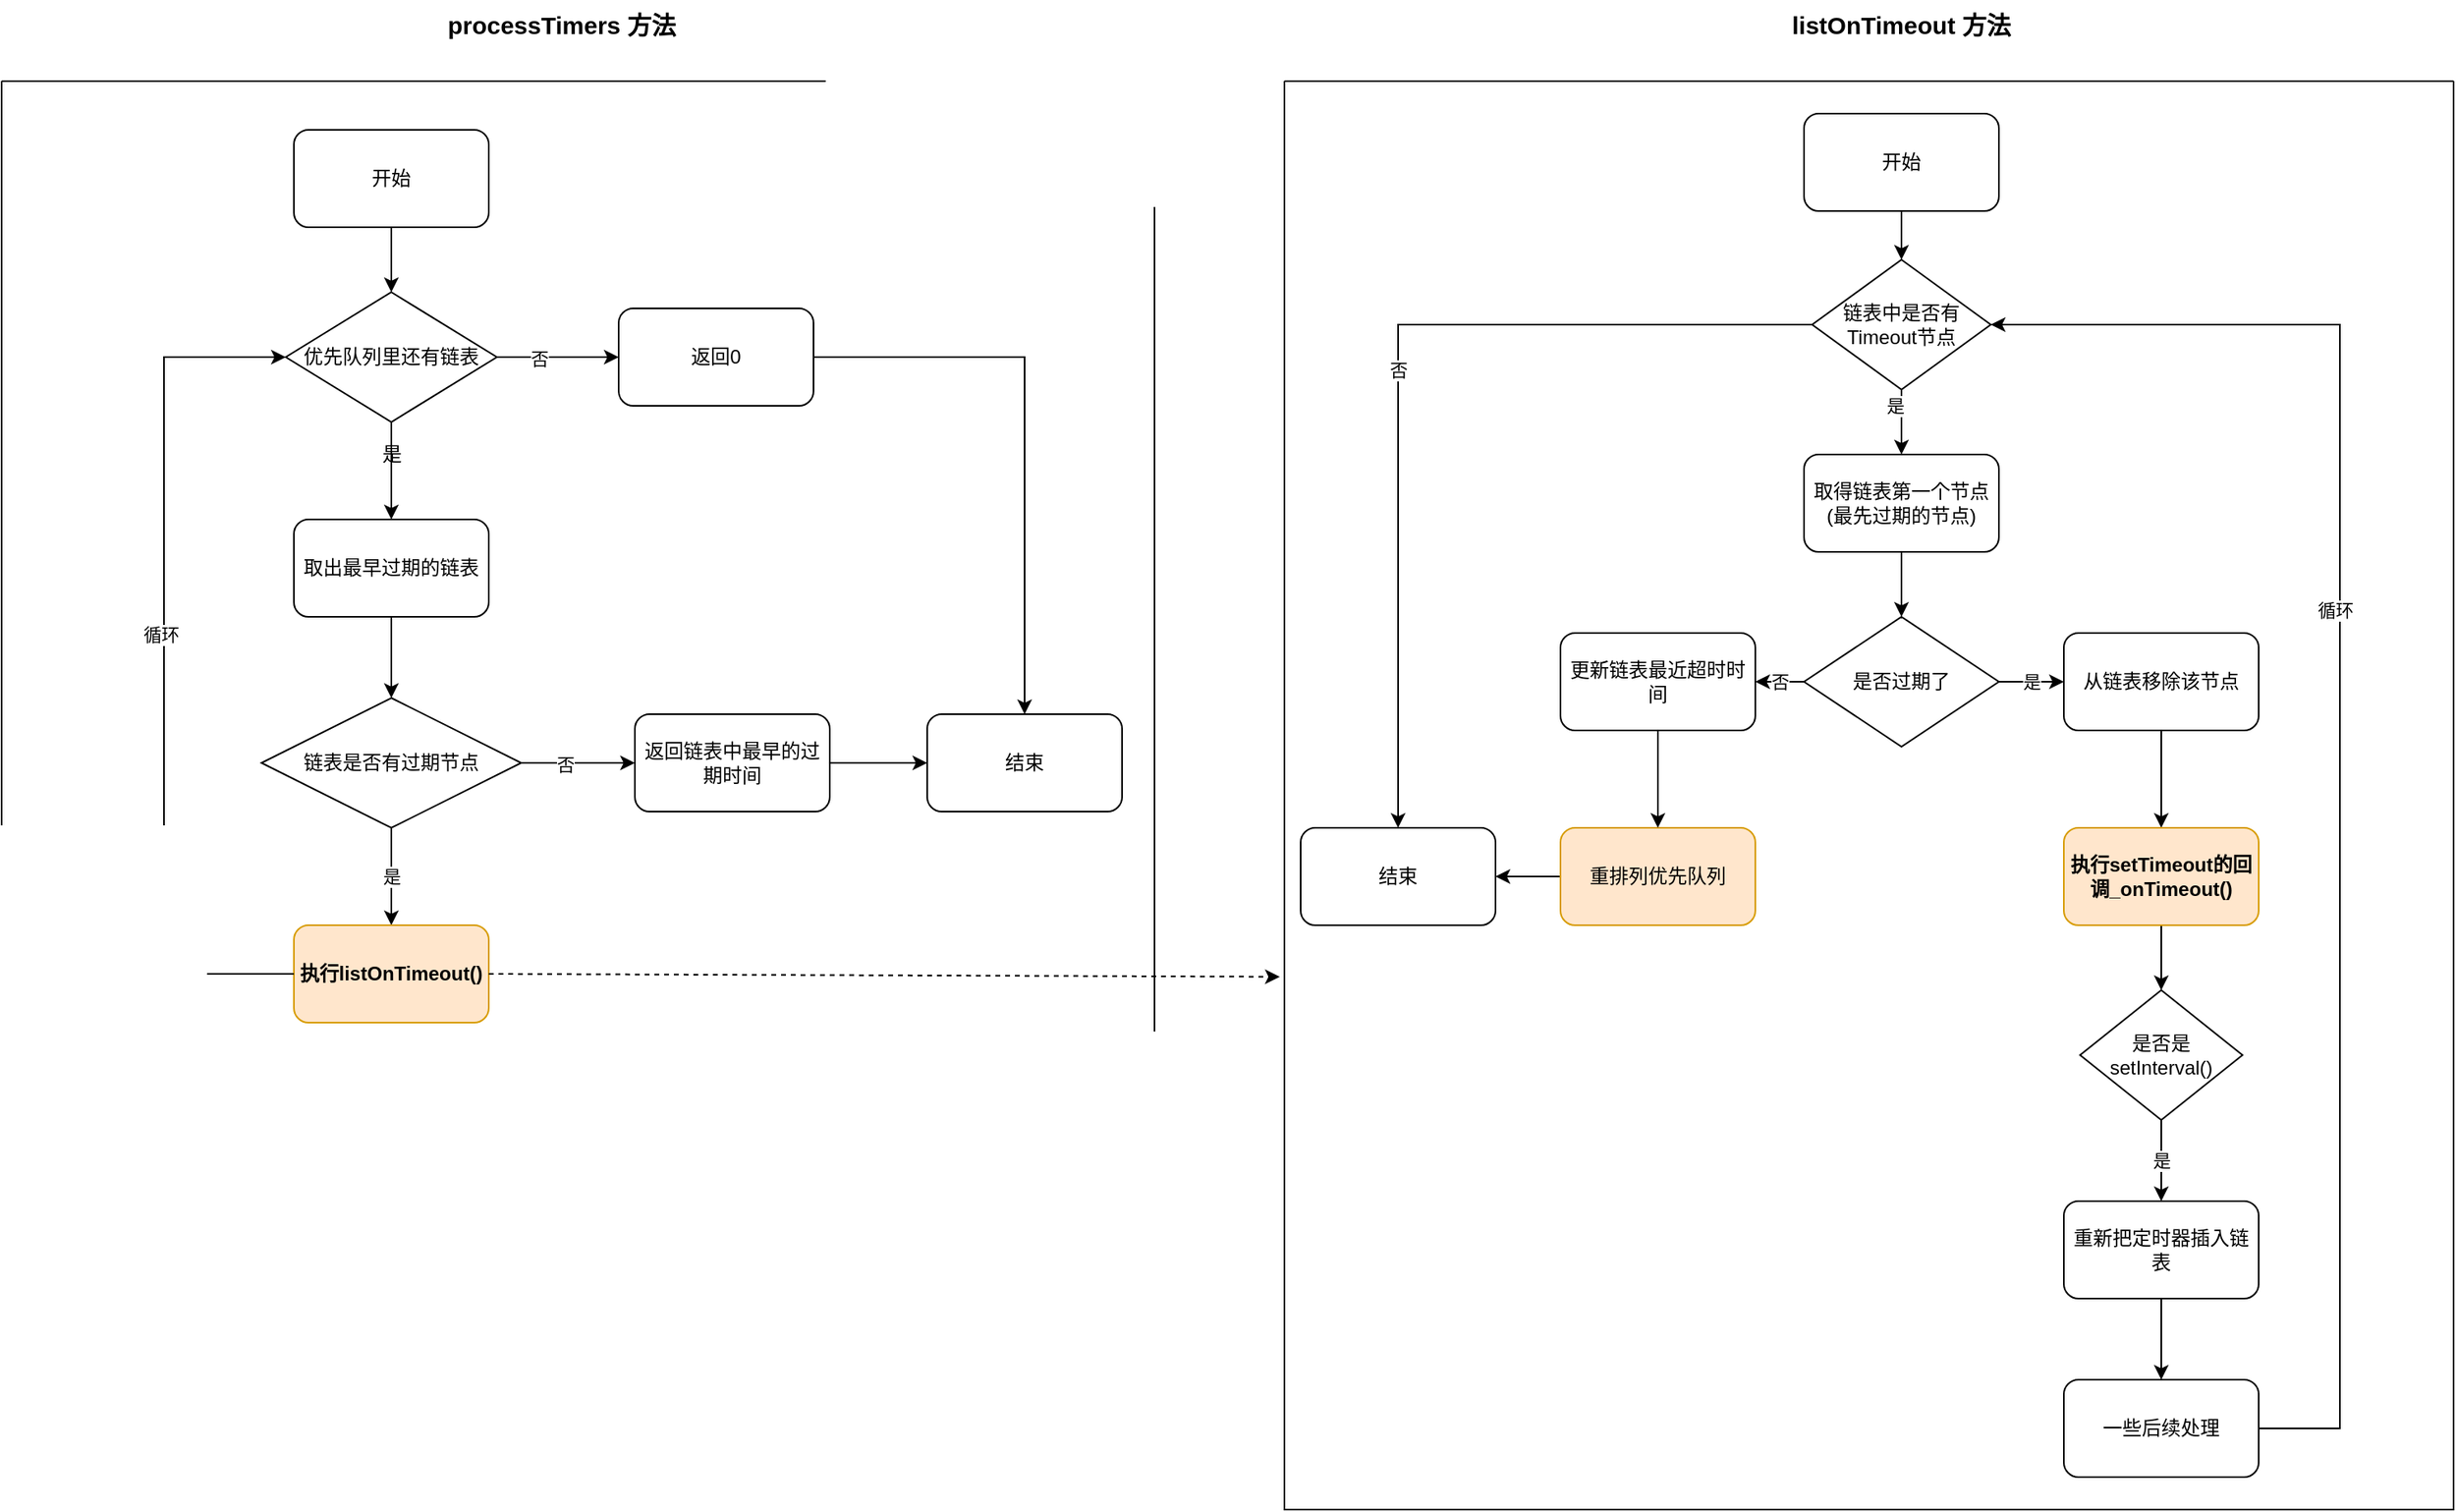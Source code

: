 <mxfile version="21.1.4" type="device">
  <diagram name="第 1 页" id="8uL3SzP6VKNBtvJ__i0S">
    <mxGraphModel dx="1590" dy="773" grid="1" gridSize="10" guides="1" tooltips="1" connect="1" arrows="1" fold="1" page="1" pageScale="1" pageWidth="3300" pageHeight="4681" math="0" shadow="0">
      <root>
        <mxCell id="0" />
        <mxCell id="1" parent="0" />
        <mxCell id="lzpOJtZnD-cY0IetTTwC-4" value="" style="edgeStyle=orthogonalEdgeStyle;rounded=0;orthogonalLoop=1;jettySize=auto;html=1;" edge="1" parent="1" source="lzpOJtZnD-cY0IetTTwC-1" target="lzpOJtZnD-cY0IetTTwC-2">
          <mxGeometry relative="1" as="geometry" />
        </mxCell>
        <mxCell id="lzpOJtZnD-cY0IetTTwC-1" value="开始" style="rounded=1;whiteSpace=wrap;html=1;" vertex="1" parent="1">
          <mxGeometry x="320" y="160" width="120" height="60" as="geometry" />
        </mxCell>
        <mxCell id="lzpOJtZnD-cY0IetTTwC-5" value="" style="edgeStyle=orthogonalEdgeStyle;rounded=0;orthogonalLoop=1;jettySize=auto;html=1;" edge="1" parent="1" source="lzpOJtZnD-cY0IetTTwC-2" target="lzpOJtZnD-cY0IetTTwC-3">
          <mxGeometry relative="1" as="geometry" />
        </mxCell>
        <mxCell id="lzpOJtZnD-cY0IetTTwC-6" value="否" style="edgeLabel;html=1;align=center;verticalAlign=middle;resizable=0;points=[];" vertex="1" connectable="0" parent="lzpOJtZnD-cY0IetTTwC-5">
          <mxGeometry x="-0.325" relative="1" as="geometry">
            <mxPoint y="1" as="offset" />
          </mxGeometry>
        </mxCell>
        <mxCell id="lzpOJtZnD-cY0IetTTwC-8" value="" style="edgeStyle=orthogonalEdgeStyle;rounded=0;orthogonalLoop=1;jettySize=auto;html=1;" edge="1" parent="1" source="lzpOJtZnD-cY0IetTTwC-2">
          <mxGeometry relative="1" as="geometry">
            <mxPoint x="380" y="400" as="targetPoint" />
          </mxGeometry>
        </mxCell>
        <mxCell id="lzpOJtZnD-cY0IetTTwC-2" value="优先队列里还有链表" style="rhombus;whiteSpace=wrap;html=1;" vertex="1" parent="1">
          <mxGeometry x="315" y="260" width="130" height="80" as="geometry" />
        </mxCell>
        <mxCell id="lzpOJtZnD-cY0IetTTwC-22" value="" style="edgeStyle=orthogonalEdgeStyle;rounded=0;orthogonalLoop=1;jettySize=auto;html=1;" edge="1" parent="1" source="lzpOJtZnD-cY0IetTTwC-3" target="lzpOJtZnD-cY0IetTTwC-21">
          <mxGeometry relative="1" as="geometry" />
        </mxCell>
        <mxCell id="lzpOJtZnD-cY0IetTTwC-3" value="返回0" style="rounded=1;whiteSpace=wrap;html=1;" vertex="1" parent="1">
          <mxGeometry x="520" y="270" width="120" height="60" as="geometry" />
        </mxCell>
        <mxCell id="lzpOJtZnD-cY0IetTTwC-9" value="是" style="text;html=1;align=center;verticalAlign=middle;resizable=0;points=[];autosize=1;strokeColor=none;fillColor=none;" vertex="1" parent="1">
          <mxGeometry x="360" y="345" width="40" height="30" as="geometry" />
        </mxCell>
        <mxCell id="lzpOJtZnD-cY0IetTTwC-13" value="" style="edgeStyle=orthogonalEdgeStyle;rounded=0;orthogonalLoop=1;jettySize=auto;html=1;" edge="1" parent="1" source="lzpOJtZnD-cY0IetTTwC-11" target="lzpOJtZnD-cY0IetTTwC-12">
          <mxGeometry relative="1" as="geometry" />
        </mxCell>
        <mxCell id="lzpOJtZnD-cY0IetTTwC-11" value="取出最早过期的链表" style="rounded=1;whiteSpace=wrap;html=1;" vertex="1" parent="1">
          <mxGeometry x="320" y="400" width="120" height="60" as="geometry" />
        </mxCell>
        <mxCell id="lzpOJtZnD-cY0IetTTwC-15" value="是" style="edgeStyle=orthogonalEdgeStyle;rounded=0;orthogonalLoop=1;jettySize=auto;html=1;" edge="1" parent="1" source="lzpOJtZnD-cY0IetTTwC-12" target="lzpOJtZnD-cY0IetTTwC-14">
          <mxGeometry relative="1" as="geometry" />
        </mxCell>
        <mxCell id="lzpOJtZnD-cY0IetTTwC-17" value="" style="edgeStyle=orthogonalEdgeStyle;rounded=0;orthogonalLoop=1;jettySize=auto;html=1;" edge="1" parent="1" source="lzpOJtZnD-cY0IetTTwC-12" target="lzpOJtZnD-cY0IetTTwC-16">
          <mxGeometry relative="1" as="geometry" />
        </mxCell>
        <mxCell id="lzpOJtZnD-cY0IetTTwC-18" value="否" style="edgeLabel;html=1;align=center;verticalAlign=middle;resizable=0;points=[];" vertex="1" connectable="0" parent="lzpOJtZnD-cY0IetTTwC-17">
          <mxGeometry x="-0.229" relative="1" as="geometry">
            <mxPoint y="1" as="offset" />
          </mxGeometry>
        </mxCell>
        <mxCell id="lzpOJtZnD-cY0IetTTwC-12" value="链表是否有过期节点" style="rhombus;whiteSpace=wrap;html=1;" vertex="1" parent="1">
          <mxGeometry x="300" y="510" width="160" height="80" as="geometry" />
        </mxCell>
        <mxCell id="lzpOJtZnD-cY0IetTTwC-14" value="&lt;b&gt;执行listOnTimeout()&lt;/b&gt;" style="rounded=1;whiteSpace=wrap;html=1;fillColor=#ffe6cc;strokeColor=#d79b00;" vertex="1" parent="1">
          <mxGeometry x="320" y="650" width="120" height="60" as="geometry" />
        </mxCell>
        <mxCell id="lzpOJtZnD-cY0IetTTwC-23" value="" style="edgeStyle=orthogonalEdgeStyle;rounded=0;orthogonalLoop=1;jettySize=auto;html=1;" edge="1" parent="1" source="lzpOJtZnD-cY0IetTTwC-16" target="lzpOJtZnD-cY0IetTTwC-21">
          <mxGeometry relative="1" as="geometry" />
        </mxCell>
        <mxCell id="lzpOJtZnD-cY0IetTTwC-16" value="返回链表中最早的过期时间" style="rounded=1;whiteSpace=wrap;html=1;" vertex="1" parent="1">
          <mxGeometry x="530" y="520" width="120" height="60" as="geometry" />
        </mxCell>
        <mxCell id="lzpOJtZnD-cY0IetTTwC-19" value="" style="endArrow=classic;html=1;rounded=0;exitX=0;exitY=0.5;exitDx=0;exitDy=0;entryX=0;entryY=0.5;entryDx=0;entryDy=0;" edge="1" parent="1" source="lzpOJtZnD-cY0IetTTwC-14" target="lzpOJtZnD-cY0IetTTwC-2">
          <mxGeometry width="50" height="50" relative="1" as="geometry">
            <mxPoint x="120" y="680" as="sourcePoint" />
            <mxPoint x="170" y="630" as="targetPoint" />
            <Array as="points">
              <mxPoint x="240" y="680" />
              <mxPoint x="240" y="300" />
            </Array>
          </mxGeometry>
        </mxCell>
        <mxCell id="lzpOJtZnD-cY0IetTTwC-20" value="循环" style="edgeLabel;html=1;align=center;verticalAlign=middle;resizable=0;points=[];" vertex="1" connectable="0" parent="lzpOJtZnD-cY0IetTTwC-19">
          <mxGeometry x="0.08" y="2" relative="1" as="geometry">
            <mxPoint as="offset" />
          </mxGeometry>
        </mxCell>
        <mxCell id="lzpOJtZnD-cY0IetTTwC-21" value="结束" style="rounded=1;whiteSpace=wrap;html=1;" vertex="1" parent="1">
          <mxGeometry x="710" y="520" width="120" height="60" as="geometry" />
        </mxCell>
        <mxCell id="lzpOJtZnD-cY0IetTTwC-24" value="" style="swimlane;startSize=0;" vertex="1" parent="1">
          <mxGeometry x="140" y="130" width="710" height="610" as="geometry" />
        </mxCell>
        <mxCell id="lzpOJtZnD-cY0IetTTwC-25" value="&lt;b&gt;&lt;font style=&quot;font-size: 15px;&quot;&gt;processTimers 方法&lt;/font&gt;&lt;/b&gt;" style="text;html=1;strokeColor=none;fillColor=none;align=center;verticalAlign=middle;whiteSpace=wrap;rounded=0;" vertex="1" parent="1">
          <mxGeometry x="410" y="80" width="150" height="30" as="geometry" />
        </mxCell>
        <mxCell id="lzpOJtZnD-cY0IetTTwC-30" value="" style="edgeStyle=orthogonalEdgeStyle;rounded=0;orthogonalLoop=1;jettySize=auto;html=1;" edge="1" parent="1" source="lzpOJtZnD-cY0IetTTwC-27" target="lzpOJtZnD-cY0IetTTwC-28">
          <mxGeometry relative="1" as="geometry" />
        </mxCell>
        <mxCell id="lzpOJtZnD-cY0IetTTwC-31" value="是" style="edgeLabel;html=1;align=center;verticalAlign=middle;resizable=0;points=[];" vertex="1" connectable="0" parent="lzpOJtZnD-cY0IetTTwC-30">
          <mxGeometry x="-0.52" y="-4" relative="1" as="geometry">
            <mxPoint as="offset" />
          </mxGeometry>
        </mxCell>
        <mxCell id="lzpOJtZnD-cY0IetTTwC-39" value="否" style="edgeStyle=orthogonalEdgeStyle;rounded=0;orthogonalLoop=1;jettySize=auto;html=1;" edge="1" parent="1" source="lzpOJtZnD-cY0IetTTwC-27" target="lzpOJtZnD-cY0IetTTwC-38">
          <mxGeometry relative="1" as="geometry" />
        </mxCell>
        <mxCell id="lzpOJtZnD-cY0IetTTwC-33" value="" style="edgeStyle=orthogonalEdgeStyle;rounded=0;orthogonalLoop=1;jettySize=auto;html=1;" edge="1" parent="1" source="lzpOJtZnD-cY0IetTTwC-28" target="lzpOJtZnD-cY0IetTTwC-32">
          <mxGeometry relative="1" as="geometry" />
        </mxCell>
        <mxCell id="lzpOJtZnD-cY0IetTTwC-28" value="取得链表第一个节点(最先过期的节点)" style="rounded=1;whiteSpace=wrap;html=1;" vertex="1" parent="1">
          <mxGeometry x="1250" y="360" width="120" height="60" as="geometry" />
        </mxCell>
        <mxCell id="lzpOJtZnD-cY0IetTTwC-35" value="否" style="edgeStyle=orthogonalEdgeStyle;rounded=0;orthogonalLoop=1;jettySize=auto;html=1;" edge="1" parent="1" source="lzpOJtZnD-cY0IetTTwC-32" target="lzpOJtZnD-cY0IetTTwC-34">
          <mxGeometry relative="1" as="geometry" />
        </mxCell>
        <mxCell id="lzpOJtZnD-cY0IetTTwC-37" value="是" style="edgeStyle=orthogonalEdgeStyle;rounded=0;orthogonalLoop=1;jettySize=auto;html=1;" edge="1" parent="1" source="lzpOJtZnD-cY0IetTTwC-32" target="lzpOJtZnD-cY0IetTTwC-36">
          <mxGeometry relative="1" as="geometry" />
        </mxCell>
        <mxCell id="lzpOJtZnD-cY0IetTTwC-32" value="是否过期了" style="rhombus;whiteSpace=wrap;html=1;" vertex="1" parent="1">
          <mxGeometry x="1250" y="460" width="120" height="80" as="geometry" />
        </mxCell>
        <mxCell id="lzpOJtZnD-cY0IetTTwC-53" value="" style="edgeStyle=orthogonalEdgeStyle;rounded=0;orthogonalLoop=1;jettySize=auto;html=1;" edge="1" parent="1" source="lzpOJtZnD-cY0IetTTwC-36" target="lzpOJtZnD-cY0IetTTwC-43">
          <mxGeometry relative="1" as="geometry" />
        </mxCell>
        <mxCell id="lzpOJtZnD-cY0IetTTwC-36" value="从链表移除该节点" style="rounded=1;whiteSpace=wrap;html=1;" vertex="1" parent="1">
          <mxGeometry x="1410" y="470" width="120" height="60" as="geometry" />
        </mxCell>
        <mxCell id="lzpOJtZnD-cY0IetTTwC-38" value="结束" style="rounded=1;whiteSpace=wrap;html=1;" vertex="1" parent="1">
          <mxGeometry x="940" y="590" width="120" height="60" as="geometry" />
        </mxCell>
        <mxCell id="lzpOJtZnD-cY0IetTTwC-42" value="" style="edgeStyle=orthogonalEdgeStyle;rounded=0;orthogonalLoop=1;jettySize=auto;html=1;" edge="1" parent="1" source="lzpOJtZnD-cY0IetTTwC-40" target="lzpOJtZnD-cY0IetTTwC-38">
          <mxGeometry relative="1" as="geometry" />
        </mxCell>
        <mxCell id="lzpOJtZnD-cY0IetTTwC-46" value="" style="edgeStyle=orthogonalEdgeStyle;rounded=0;orthogonalLoop=1;jettySize=auto;html=1;" edge="1" parent="1" source="lzpOJtZnD-cY0IetTTwC-43" target="lzpOJtZnD-cY0IetTTwC-45">
          <mxGeometry relative="1" as="geometry" />
        </mxCell>
        <mxCell id="lzpOJtZnD-cY0IetTTwC-43" value="&lt;b&gt;执行setTimeout的回调_onTimeout()&lt;/b&gt;" style="rounded=1;whiteSpace=wrap;html=1;fillColor=#ffe6cc;strokeColor=#d79b00;" vertex="1" parent="1">
          <mxGeometry x="1410" y="590" width="120" height="60" as="geometry" />
        </mxCell>
        <mxCell id="lzpOJtZnD-cY0IetTTwC-48" value="是" style="edgeStyle=orthogonalEdgeStyle;rounded=0;orthogonalLoop=1;jettySize=auto;html=1;" edge="1" parent="1" source="lzpOJtZnD-cY0IetTTwC-45" target="lzpOJtZnD-cY0IetTTwC-47">
          <mxGeometry relative="1" as="geometry" />
        </mxCell>
        <mxCell id="lzpOJtZnD-cY0IetTTwC-45" value="是否是setInterval()" style="rhombus;whiteSpace=wrap;html=1;" vertex="1" parent="1">
          <mxGeometry x="1420" y="690" width="100" height="80" as="geometry" />
        </mxCell>
        <mxCell id="lzpOJtZnD-cY0IetTTwC-51" value="" style="edgeStyle=orthogonalEdgeStyle;rounded=0;orthogonalLoop=1;jettySize=auto;html=1;" edge="1" parent="1" source="lzpOJtZnD-cY0IetTTwC-47" target="lzpOJtZnD-cY0IetTTwC-50">
          <mxGeometry relative="1" as="geometry" />
        </mxCell>
        <mxCell id="lzpOJtZnD-cY0IetTTwC-47" value="重新把定时器插入链表" style="rounded=1;whiteSpace=wrap;html=1;" vertex="1" parent="1">
          <mxGeometry x="1410" y="820" width="120" height="60" as="geometry" />
        </mxCell>
        <mxCell id="lzpOJtZnD-cY0IetTTwC-49" value="" style="endArrow=classic;html=1;rounded=0;exitX=1;exitY=0.5;exitDx=0;exitDy=0;entryX=1;entryY=0.5;entryDx=0;entryDy=0;" edge="1" parent="1" source="lzpOJtZnD-cY0IetTTwC-50" target="lzpOJtZnD-cY0IetTTwC-27">
          <mxGeometry width="50" height="50" relative="1" as="geometry">
            <mxPoint x="1390" y="940" as="sourcePoint" />
            <mxPoint x="1440" y="890" as="targetPoint" />
            <Array as="points">
              <mxPoint x="1580" y="960" />
              <mxPoint x="1580" y="280" />
            </Array>
          </mxGeometry>
        </mxCell>
        <mxCell id="lzpOJtZnD-cY0IetTTwC-52" value="循环" style="edgeLabel;html=1;align=center;verticalAlign=middle;resizable=0;points=[];" vertex="1" connectable="0" parent="lzpOJtZnD-cY0IetTTwC-49">
          <mxGeometry x="0.175" y="3" relative="1" as="geometry">
            <mxPoint y="1" as="offset" />
          </mxGeometry>
        </mxCell>
        <mxCell id="lzpOJtZnD-cY0IetTTwC-50" value="一些后续处理" style="rounded=1;whiteSpace=wrap;html=1;" vertex="1" parent="1">
          <mxGeometry x="1410" y="930" width="120" height="60" as="geometry" />
        </mxCell>
        <mxCell id="lzpOJtZnD-cY0IetTTwC-54" value="" style="swimlane;startSize=0;" vertex="1" parent="1">
          <mxGeometry x="930" y="130" width="720" height="880" as="geometry" />
        </mxCell>
        <mxCell id="lzpOJtZnD-cY0IetTTwC-26" value="开始" style="rounded=1;whiteSpace=wrap;html=1;" vertex="1" parent="lzpOJtZnD-cY0IetTTwC-54">
          <mxGeometry x="320" y="20" width="120" height="60" as="geometry" />
        </mxCell>
        <mxCell id="lzpOJtZnD-cY0IetTTwC-27" value="链表中是否有Timeout节点" style="rhombus;whiteSpace=wrap;html=1;" vertex="1" parent="lzpOJtZnD-cY0IetTTwC-54">
          <mxGeometry x="325" y="110" width="110" height="80" as="geometry" />
        </mxCell>
        <mxCell id="lzpOJtZnD-cY0IetTTwC-29" value="" style="edgeStyle=orthogonalEdgeStyle;rounded=0;orthogonalLoop=1;jettySize=auto;html=1;" edge="1" parent="lzpOJtZnD-cY0IetTTwC-54" source="lzpOJtZnD-cY0IetTTwC-26" target="lzpOJtZnD-cY0IetTTwC-27">
          <mxGeometry relative="1" as="geometry" />
        </mxCell>
        <mxCell id="lzpOJtZnD-cY0IetTTwC-34" value="更新链表最近超时时间" style="rounded=1;whiteSpace=wrap;html=1;" vertex="1" parent="lzpOJtZnD-cY0IetTTwC-54">
          <mxGeometry x="170" y="340" width="120" height="60" as="geometry" />
        </mxCell>
        <mxCell id="lzpOJtZnD-cY0IetTTwC-40" value="重排列优先队列" style="rounded=1;whiteSpace=wrap;html=1;fillColor=#ffe6cc;strokeColor=#d79b00;" vertex="1" parent="lzpOJtZnD-cY0IetTTwC-54">
          <mxGeometry x="170" y="460" width="120" height="60" as="geometry" />
        </mxCell>
        <mxCell id="lzpOJtZnD-cY0IetTTwC-41" value="" style="edgeStyle=orthogonalEdgeStyle;rounded=0;orthogonalLoop=1;jettySize=auto;html=1;" edge="1" parent="lzpOJtZnD-cY0IetTTwC-54" source="lzpOJtZnD-cY0IetTTwC-34" target="lzpOJtZnD-cY0IetTTwC-40">
          <mxGeometry relative="1" as="geometry" />
        </mxCell>
        <mxCell id="lzpOJtZnD-cY0IetTTwC-55" value="" style="endArrow=classic;html=1;rounded=0;exitX=1;exitY=0.5;exitDx=0;exitDy=0;entryX=-0.004;entryY=0.627;entryDx=0;entryDy=0;entryPerimeter=0;dashed=1;" edge="1" parent="1" source="lzpOJtZnD-cY0IetTTwC-14" target="lzpOJtZnD-cY0IetTTwC-54">
          <mxGeometry width="50" height="50" relative="1" as="geometry">
            <mxPoint x="860" y="780" as="sourcePoint" />
            <mxPoint x="910" y="730" as="targetPoint" />
          </mxGeometry>
        </mxCell>
        <mxCell id="lzpOJtZnD-cY0IetTTwC-56" value="&lt;b&gt;&lt;font style=&quot;font-size: 15px;&quot;&gt;listOnTimeout 方法&lt;/font&gt;&lt;/b&gt;" style="text;html=1;strokeColor=none;fillColor=none;align=center;verticalAlign=middle;whiteSpace=wrap;rounded=0;" vertex="1" parent="1">
          <mxGeometry x="1235" y="80" width="150" height="30" as="geometry" />
        </mxCell>
      </root>
    </mxGraphModel>
  </diagram>
</mxfile>
